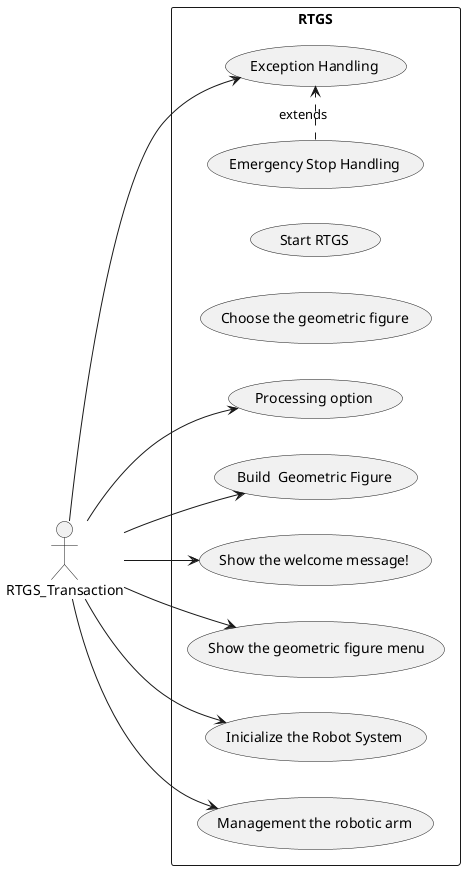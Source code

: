 @startuml
left to right direction
actor "RTGS_Transaction" as RTGS_Transaction
rectangle RTGS {
usecase " Start RTGS" as UC1
usecase " Choose the geometric figure" as UC2
usecase " Emergency Stop Handling" as UC4
usecase " Exception Handling" as UC5
usecase " Processing option" as UC6
usecase " Build  Geometric Figure" as UC7
usecase " Show the welcome message!" as UC8
usecase " Show the geometric figure menu" as UC9
usecase " Inicialize the Robot System" as UC11
usecase " Management the robotic arm" as UC12
}
RTGS_Transaction --> UC5
RTGS_Transaction --> UC6
RTGS_Transaction --> UC7
RTGS_Transaction --> UC8
RTGS_Transaction --> UC9
RTGS_Transaction --> UC11
RTGS_Transaction --> UC12
(UC4) .> (UC5): extends 
@enduml